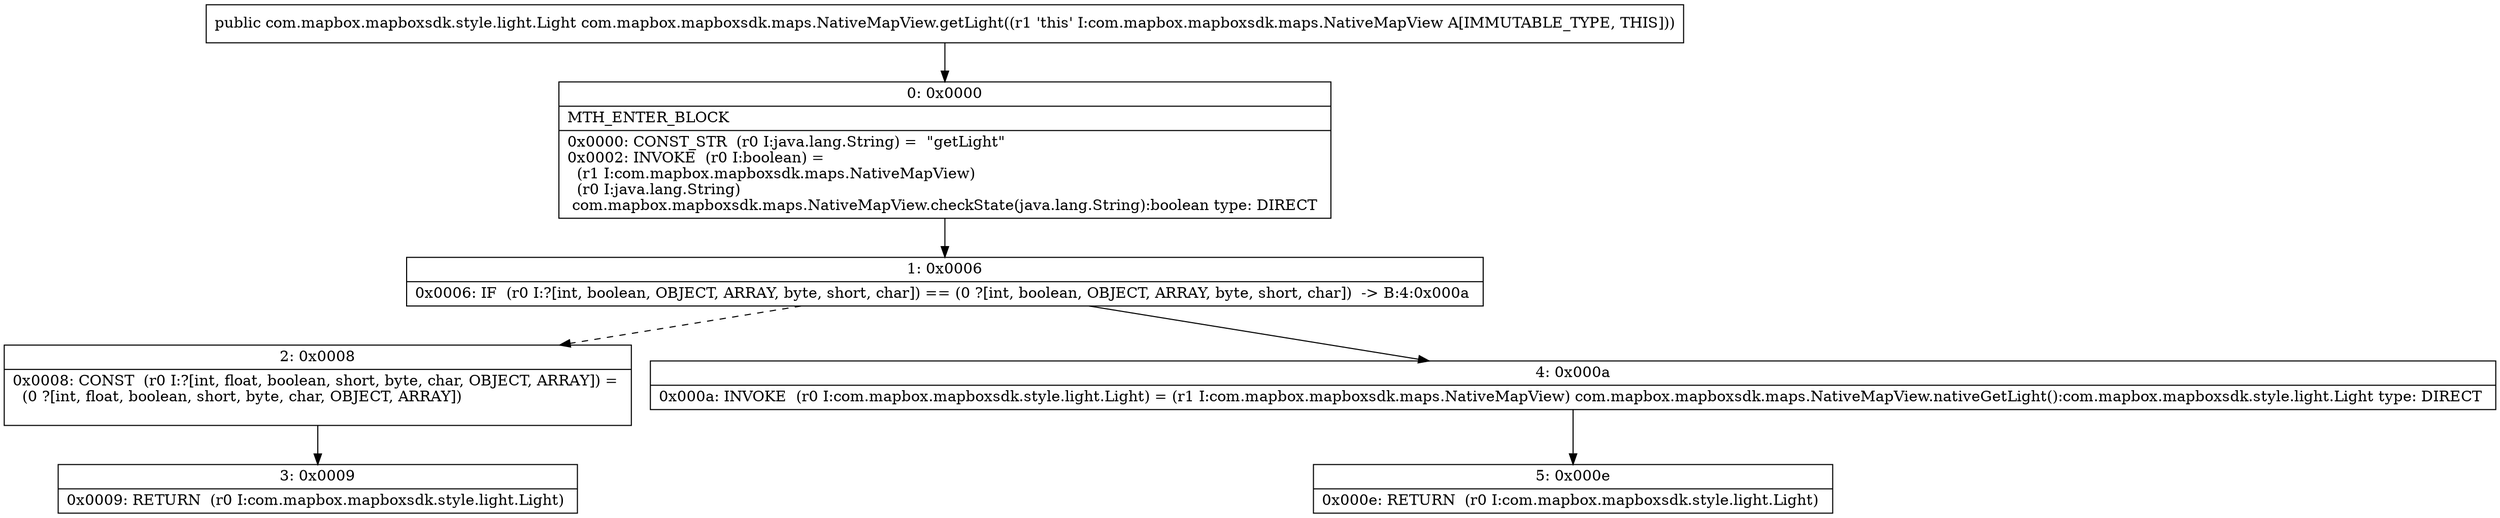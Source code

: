 digraph "CFG forcom.mapbox.mapboxsdk.maps.NativeMapView.getLight()Lcom\/mapbox\/mapboxsdk\/style\/light\/Light;" {
Node_0 [shape=record,label="{0\:\ 0x0000|MTH_ENTER_BLOCK\l|0x0000: CONST_STR  (r0 I:java.lang.String) =  \"getLight\" \l0x0002: INVOKE  (r0 I:boolean) = \l  (r1 I:com.mapbox.mapboxsdk.maps.NativeMapView)\l  (r0 I:java.lang.String)\l com.mapbox.mapboxsdk.maps.NativeMapView.checkState(java.lang.String):boolean type: DIRECT \l}"];
Node_1 [shape=record,label="{1\:\ 0x0006|0x0006: IF  (r0 I:?[int, boolean, OBJECT, ARRAY, byte, short, char]) == (0 ?[int, boolean, OBJECT, ARRAY, byte, short, char])  \-\> B:4:0x000a \l}"];
Node_2 [shape=record,label="{2\:\ 0x0008|0x0008: CONST  (r0 I:?[int, float, boolean, short, byte, char, OBJECT, ARRAY]) = \l  (0 ?[int, float, boolean, short, byte, char, OBJECT, ARRAY])\l \l}"];
Node_3 [shape=record,label="{3\:\ 0x0009|0x0009: RETURN  (r0 I:com.mapbox.mapboxsdk.style.light.Light) \l}"];
Node_4 [shape=record,label="{4\:\ 0x000a|0x000a: INVOKE  (r0 I:com.mapbox.mapboxsdk.style.light.Light) = (r1 I:com.mapbox.mapboxsdk.maps.NativeMapView) com.mapbox.mapboxsdk.maps.NativeMapView.nativeGetLight():com.mapbox.mapboxsdk.style.light.Light type: DIRECT \l}"];
Node_5 [shape=record,label="{5\:\ 0x000e|0x000e: RETURN  (r0 I:com.mapbox.mapboxsdk.style.light.Light) \l}"];
MethodNode[shape=record,label="{public com.mapbox.mapboxsdk.style.light.Light com.mapbox.mapboxsdk.maps.NativeMapView.getLight((r1 'this' I:com.mapbox.mapboxsdk.maps.NativeMapView A[IMMUTABLE_TYPE, THIS])) }"];
MethodNode -> Node_0;
Node_0 -> Node_1;
Node_1 -> Node_2[style=dashed];
Node_1 -> Node_4;
Node_2 -> Node_3;
Node_4 -> Node_5;
}

